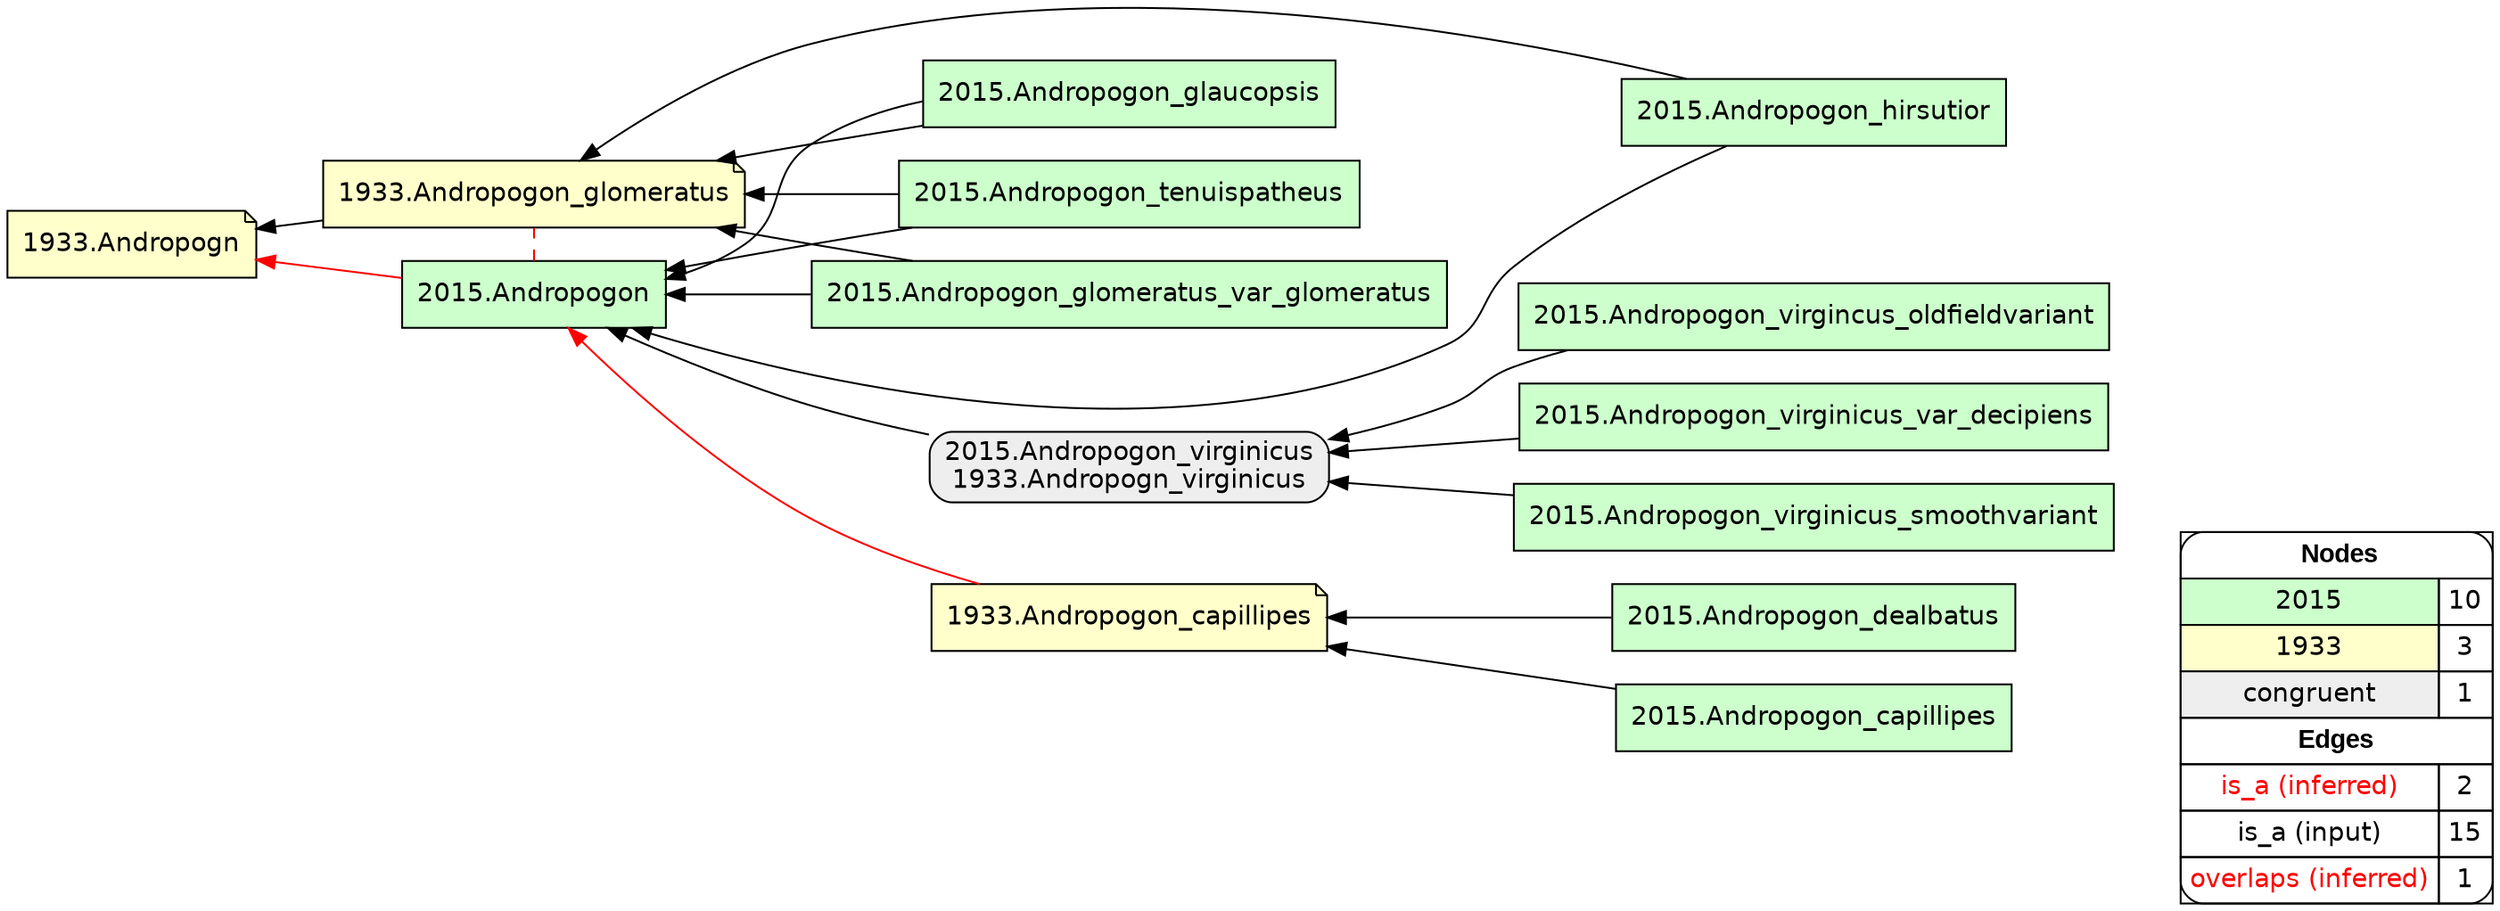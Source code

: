 digraph{
rankdir=RL
node[shape=box style=filled fillcolor="#CCFFCC" fontname="helvetica"] 
"2015.Andropogon_hirsutior"
"2015.Andropogon_glaucopsis"
"2015.Andropogon_dealbatus"
"2015.Andropogon_capillipes"
"2015.Andropogon_virginicus_var_decipiens"
"2015.Andropogon"
"2015.Andropogon_tenuispatheus"
"2015.Andropogon_virginicus_smoothvariant"
"2015.Andropogon_glomeratus_var_glomeratus"
"2015.Andropogon_virgincus_oldfieldvariant"
node[shape=note style=filled fillcolor="#FFFFCC" fontname="helvetica"] 
"1933.Andropogn"
"1933.Andropogon_capillipes"
"1933.Andropogon_glomeratus"
node[shape=box style="filled,rounded" fillcolor="#EEEEEE" fontname="helvetica"] 
"2015.Andropogon_virginicus\n1933.Andropogn_virginicus"
edge[arrowhead=normal style=solid color="#FF0000" constraint=true penwidth=1]
"1933.Andropogon_capillipes" -> "2015.Andropogon"
"2015.Andropogon" -> "1933.Andropogn"
edge[arrowhead=normal style=solid color="#000000" constraint=true penwidth=1]
"2015.Andropogon_virginicus_var_decipiens" -> "2015.Andropogon_virginicus\n1933.Andropogn_virginicus"
"2015.Andropogon_capillipes" -> "1933.Andropogon_capillipes"
"1933.Andropogon_glomeratus" -> "1933.Andropogn"
"2015.Andropogon_tenuispatheus" -> "1933.Andropogon_glomeratus"
"2015.Andropogon_virginicus\n1933.Andropogn_virginicus" -> "2015.Andropogon"
"2015.Andropogon_hirsutior" -> "2015.Andropogon"
"2015.Andropogon_hirsutior" -> "1933.Andropogon_glomeratus"
"2015.Andropogon_virgincus_oldfieldvariant" -> "2015.Andropogon_virginicus\n1933.Andropogn_virginicus"
"2015.Andropogon_glaucopsis" -> "1933.Andropogon_glomeratus"
"2015.Andropogon_tenuispatheus" -> "2015.Andropogon"
"2015.Andropogon_glomeratus_var_glomeratus" -> "1933.Andropogon_glomeratus"
"2015.Andropogon_dealbatus" -> "1933.Andropogon_capillipes"
"2015.Andropogon_glomeratus_var_glomeratus" -> "2015.Andropogon"
"2015.Andropogon_glaucopsis" -> "2015.Andropogon"
"2015.Andropogon_virginicus_smoothvariant" -> "2015.Andropogon_virginicus\n1933.Andropogn_virginicus"
edge[arrowhead=normal style=dotted color="#000000" constraint=true penwidth=1]
edge[arrowhead=none style=dashed color="#FF0000" constraint=false penwidth=1]
"2015.Andropogon" -> "1933.Andropogon_glomeratus"
node[shape=box] 
{rank=source Legend [fillcolor= white margin=0 label=< 
 <TABLE BORDER="0" CELLBORDER="1" CELLSPACING="0" CELLPADDING="4"> 
<TR> <TD COLSPAN="2"><font face="Arial Black"> Nodes</font></TD> </TR> 
<TR> 
 <TD bgcolor="#CCFFCC" fontname="helvetica">2015</TD> 
 <TD>10</TD> 
 </TR> 
<TR> 
 <TD bgcolor="#FFFFCC" fontname="helvetica">1933</TD> 
 <TD>3</TD> 
 </TR> 
<TR> 
 <TD bgcolor="#EEEEEE" fontname="helvetica">congruent</TD> 
 <TD>1</TD> 
 </TR> 
<TR> <TD COLSPAN="2"><font face = "Arial Black"> Edges </font></TD> </TR> 
<TR> 
 <TD><font color ="#FF0000">is_a (inferred)</font></TD><TD>2</TD>
</TR>
<TR> 
 <TD><font color ="#000000">is_a (input)</font></TD><TD>15</TD>
</TR>
<TR> 
 <TD><font color ="#FF0000">overlaps (inferred)</font></TD><TD>1</TD>
</TR>
</TABLE> 
 >] } 
}